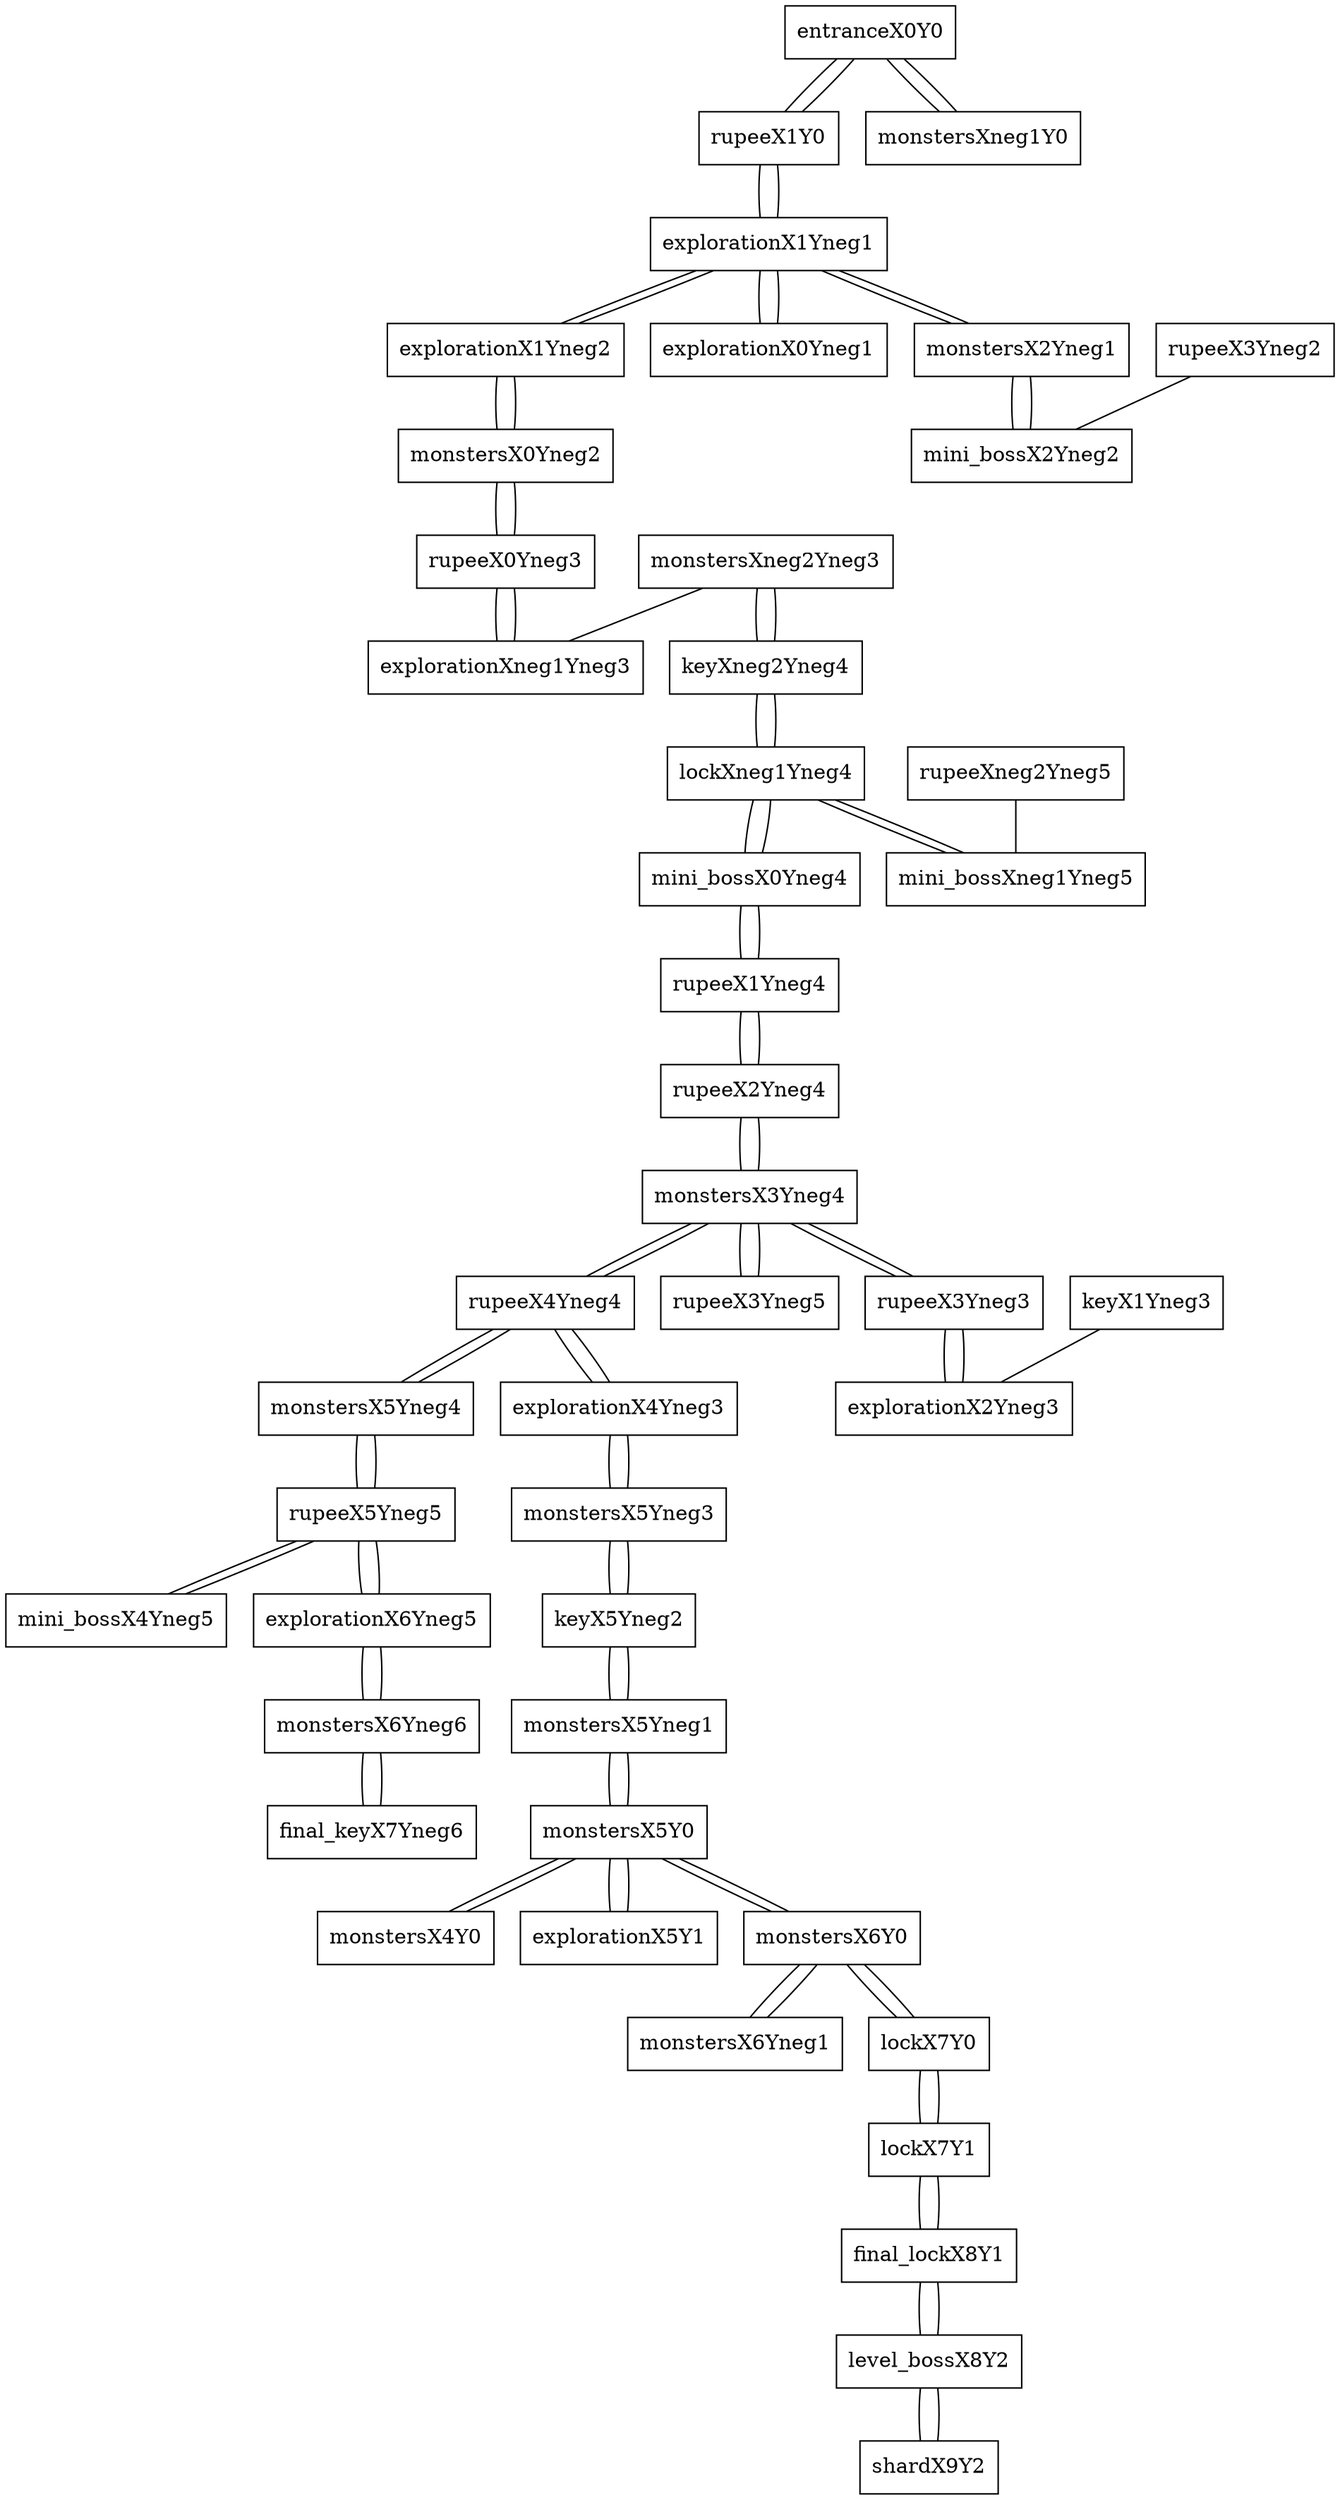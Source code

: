 graph space {

node [shape="box"]; entranceX0Y0 [pad="1.5,0.0" pos="0,0!"]; rupeeX1Y0 [pad="1.5,0.0" pos="1,0!"]; explorationX1Yneg1 [pad="1.5,0.0" pos="1,-1!"]; monstersX2Yneg1 [pad="1.5,0.0" pos="2,-1!"]; explorationX1Yneg2 [pad="1.5,0.0" pos="1,-2!"]; explorationX0Yneg1 [pad="1.5,0.0" pos="0,-1!"]; monstersXneg1Y0 [pad="1.5,0.0" pos="-1,0!"]; mini_bossX2Yneg2 [pad="1.5,0.0" pos="2,-2!"]; rupeeX3Yneg2 [pad="1.5,0.0" pos="3,-2!"]; monstersX0Yneg2 [pad="1.5,0.0" pos="0,-2!"]; rupeeX0Yneg3 [pad="1.5,0.0" pos="0,-3!"]; explorationXneg1Yneg3 [pad="1.5,0.0" pos="-1,-3!"]; monstersXneg2Yneg3 [pad="1.5,0.0" pos="-2,-3!"]; keyXneg2Yneg4 [pad="1.5,0.0" pos="-2,-4!"]; lockXneg1Yneg4 [pad="1.5,0.0" pos="-1,-4!"]; mini_bossX0Yneg4 [pad="1.5,0.0" pos="0,-4!"]; rupeeX1Yneg4 [pad="1.5,0.0" pos="1,-4!"]; rupeeX2Yneg4 [pad="1.5,0.0" pos="2,-4!"]; monstersX3Yneg4 [pad="1.5,0.0" pos="3,-4!"]; rupeeX3Yneg3 [pad="1.5,0.0" pos="3,-3!"]; rupeeX4Yneg4 [pad="1.5,0.0" pos="4,-4!"]; rupeeX3Yneg5 [pad="1.5,0.0" pos="3,-5!"]; monstersX5Yneg4 [pad="1.5,0.0" pos="5,-4!"]; rupeeX5Yneg5 [pad="1.5,0.0" pos="5,-5!"]; mini_bossXneg1Yneg5 [pad="1.5,0.0" pos="-1,-5!"]; rupeeXneg2Yneg5 [pad="1.5,0.0" pos="-2,-5!"]; explorationX6Yneg5 [pad="1.5,0.0" pos="6,-5!"]; monstersX6Yneg6 [pad="1.5,0.0" pos="6,-6!"]; final_keyX7Yneg6 [pad="1.5,0.0" pos="7,-6!"]; explorationX2Yneg3 [pad="1.5,0.0" pos="2,-3!"]; keyX1Yneg3 [pad="1.5,0.0" pos="1,-3!"]; explorationX4Yneg3 [pad="1.5,0.0" pos="4,-3!"]; monstersX5Yneg3 [pad="1.5,0.0" pos="5,-3!"]; keyX5Yneg2 [pad="1.5,0.0" pos="5,-2!"]; monstersX5Yneg1 [pad="1.5,0.0" pos="5,-1!"]; monstersX5Y0 [pad="1.5,0.0" pos="5,0!"]; monstersX4Y0 [pad="1.5,0.0" pos="4,0!"]; explorationX5Y1 [pad="1.5,0.0" pos="5,1!"]; monstersX6Y0 [pad="1.5,0.0" pos="6,0!"]; monstersX6Yneg1 [pad="1.5,0.0" pos="6,-1!"]; mini_bossX4Yneg5 [pad="1.5,0.0" pos="4,-5!"]; lockX7Y0 [pad="1.5,0.0" pos="7,0!"]; lockX7Y1 [pad="1.5,0.0" pos="7,1!"]; final_lockX8Y1 [pad="1.5,0.0" pos="8,1!"]; level_bossX8Y2 [pad="1.5,0.0" pos="8,2!"]; shardX9Y2 [pad="1.5,0.0" pos="9,2!"]; 
entranceX0Y0 -- monstersXneg1Y0;
entranceX0Y0 -- rupeeX1Y0;
rupeeX1Y0 -- entranceX0Y0;
rupeeX1Y0 -- explorationX1Yneg1;
explorationX1Yneg1 -- monstersX2Yneg1;
explorationX1Yneg1 -- explorationX1Yneg2;
explorationX1Yneg1 -- explorationX0Yneg1;
explorationX1Yneg1 -- rupeeX1Y0;
monstersX2Yneg1 -- explorationX1Yneg1;
monstersX2Yneg1 -- mini_bossX2Yneg2;
explorationX1Yneg2 -- monstersX0Yneg2;
explorationX1Yneg2 -- explorationX1Yneg1;
explorationX0Yneg1 -- explorationX1Yneg1;
monstersXneg1Y0 -- entranceX0Y0;
mini_bossX2Yneg2 -- monstersX2Yneg1;
rupeeX3Yneg2 -- mini_bossX2Yneg2;
monstersX0Yneg2 -- rupeeX0Yneg3;
monstersX0Yneg2 -- explorationX1Yneg2;
rupeeX0Yneg3 -- explorationXneg1Yneg3;
rupeeX0Yneg3 -- monstersX0Yneg2;
explorationXneg1Yneg3 -- rupeeX0Yneg3;
monstersXneg2Yneg3 -- explorationXneg1Yneg3;
monstersXneg2Yneg3 -- keyXneg2Yneg4;
keyXneg2Yneg4 -- lockXneg1Yneg4;
keyXneg2Yneg4 -- monstersXneg2Yneg3;
lockXneg1Yneg4 -- keyXneg2Yneg4;
lockXneg1Yneg4 -- mini_bossX0Yneg4;
lockXneg1Yneg4 -- mini_bossXneg1Yneg5;
mini_bossX0Yneg4 -- lockXneg1Yneg4;
mini_bossX0Yneg4 -- rupeeX1Yneg4;
rupeeX1Yneg4 -- rupeeX2Yneg4;
rupeeX1Yneg4 -- mini_bossX0Yneg4;
rupeeX2Yneg4 -- rupeeX1Yneg4;
rupeeX2Yneg4 -- monstersX3Yneg4;
monstersX3Yneg4 -- rupeeX3Yneg3;
monstersX3Yneg4 -- rupeeX4Yneg4;
monstersX3Yneg4 -- rupeeX3Yneg5;
monstersX3Yneg4 -- rupeeX2Yneg4;
rupeeX3Yneg3 -- explorationX2Yneg3;
rupeeX3Yneg3 -- monstersX3Yneg4;
rupeeX4Yneg4 -- explorationX4Yneg3;
rupeeX4Yneg4 -- monstersX5Yneg4;
rupeeX4Yneg4 -- monstersX3Yneg4;
rupeeX3Yneg5 -- monstersX3Yneg4;
monstersX5Yneg4 -- rupeeX4Yneg4;
monstersX5Yneg4 -- rupeeX5Yneg5;
rupeeX5Yneg5 -- mini_bossX4Yneg5;
rupeeX5Yneg5 -- explorationX6Yneg5;
rupeeX5Yneg5 -- monstersX5Yneg4;
mini_bossXneg1Yneg5 -- lockXneg1Yneg4;
rupeeXneg2Yneg5 -- mini_bossXneg1Yneg5;
explorationX6Yneg5 -- rupeeX5Yneg5;
explorationX6Yneg5 -- monstersX6Yneg6;
monstersX6Yneg6 -- explorationX6Yneg5;
monstersX6Yneg6 -- final_keyX7Yneg6;
final_keyX7Yneg6 -- monstersX6Yneg6;
explorationX2Yneg3 -- rupeeX3Yneg3;
keyX1Yneg3 -- explorationX2Yneg3;
explorationX4Yneg3 -- monstersX5Yneg3;
explorationX4Yneg3 -- rupeeX4Yneg4;
monstersX5Yneg3 -- explorationX4Yneg3;
monstersX5Yneg3 -- keyX5Yneg2;
keyX5Yneg2 -- monstersX5Yneg1;
keyX5Yneg2 -- monstersX5Yneg3;
monstersX5Yneg1 -- monstersX5Y0;
monstersX5Yneg1 -- keyX5Yneg2;
monstersX5Y0 -- monstersX4Y0;
monstersX5Y0 -- explorationX5Y1;
monstersX5Y0 -- monstersX6Y0;
monstersX5Y0 -- monstersX5Yneg1;
monstersX4Y0 -- monstersX5Y0;
explorationX5Y1 -- monstersX5Y0;
monstersX6Y0 -- monstersX5Y0;
monstersX6Y0 -- lockX7Y0;
monstersX6Y0 -- monstersX6Yneg1;
monstersX6Yneg1 -- monstersX6Y0;
mini_bossX4Yneg5 -- rupeeX5Yneg5;
lockX7Y0 -- monstersX6Y0;
lockX7Y0 -- lockX7Y1;
lockX7Y1 -- final_lockX8Y1;
lockX7Y1 -- lockX7Y0;
final_lockX8Y1 -- lockX7Y1;
final_lockX8Y1 -- level_bossX8Y2;
level_bossX8Y2 -- shardX9Y2;
level_bossX8Y2 -- final_lockX8Y1;
shardX9Y2 -- level_bossX8Y2;
}